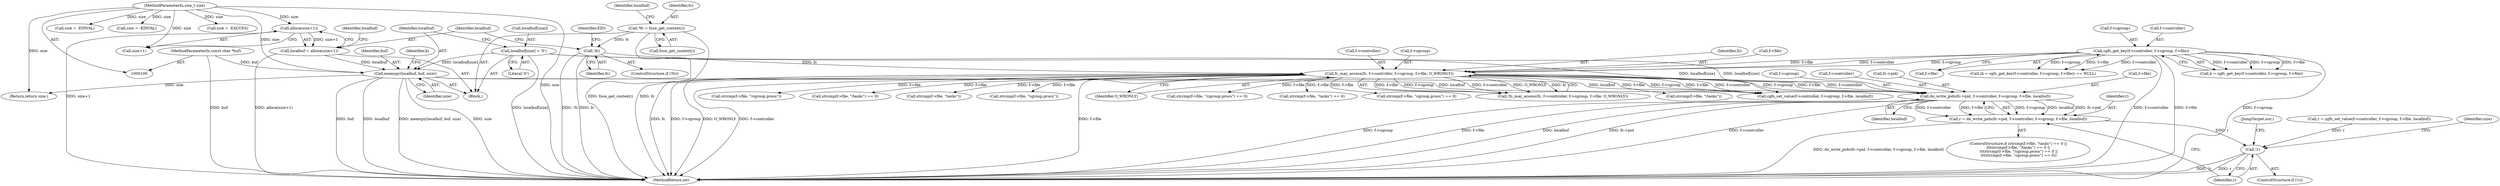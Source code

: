 digraph "0_lxcfs_8ee2a503e102b1a43ec4d83113dc275ab20a869a@pointer" {
"1000241" [label="(Call,do_write_pids(fc->pid, f->controller, f->cgroup, f->file, localbuf))"];
"1000189" [label="(Call,fc_may_access(fc, f->controller, f->cgroup, f->file, O_WRONLY))"];
"1000146" [label="(Call,!fc)"];
"1000108" [label="(Call,*fc = fuse_get_context())"];
"1000170" [label="(Call,cgfs_get_key(f->controller, f->cgroup, f->file))"];
"1000157" [label="(Call,localbuf[size] = '\0')"];
"1000162" [label="(Call,memcpy(localbuf, buf, size))"];
"1000151" [label="(Call,localbuf = alloca(size+1))"];
"1000153" [label="(Call,alloca(size+1))"];
"1000103" [label="(MethodParameterIn,size_t size)"];
"1000102" [label="(MethodParameterIn,const char *buf)"];
"1000239" [label="(Call,r = do_write_pids(fc->pid, f->controller, f->cgroup, f->file, localbuf))"];
"1000270" [label="(Call,!r)"];
"1000109" [label="(Identifier,fc)"];
"1000151" [label="(Call,localbuf = alloca(size+1))"];
"1000150" [label="(Identifier,EIO)"];
"1000226" [label="(Call,strcmp(f->file, \"/cgroup.procs\"))"];
"1000154" [label="(Call,size+1)"];
"1000162" [label="(Call,memcpy(localbuf, buf, size))"];
"1000161" [label="(Literal,'\0')"];
"1000217" [label="(Call,strcmp(f->file, \"/tasks\") == 0)"];
"1000270" [label="(Call,!r)"];
"1000251" [label="(Call,f->file)"];
"1000169" [label="(Identifier,k)"];
"1000159" [label="(Identifier,localbuf)"];
"1000191" [label="(Call,f->controller)"];
"1000210" [label="(Call,strcmp(f->file, \"tasks\"))"];
"1000233" [label="(Call,strcmp(f->file, \"cgroup.procs\"))"];
"1000177" [label="(Call,f->file)"];
"1000254" [label="(Identifier,localbuf)"];
"1000194" [label="(Call,f->cgroup)"];
"1000110" [label="(Call,fuse_get_context())"];
"1000153" [label="(Call,alloca(size+1))"];
"1000241" [label="(Call,do_write_pids(fc->pid, f->controller, f->cgroup, f->file, localbuf))"];
"1000190" [label="(Identifier,fc)"];
"1000276" [label="(JumpTarget,out:)"];
"1000102" [label="(MethodParameterIn,const char *buf)"];
"1000248" [label="(Call,f->cgroup)"];
"1000103" [label="(MethodParameterIn,size_t size)"];
"1000271" [label="(Identifier,r)"];
"1000256" [label="(Call,r = cgfs_set_value(f->controller, f->cgroup, f->file, localbuf))"];
"1000258" [label="(Call,cgfs_set_value(f->controller, f->cgroup, f->file, localbuf))"];
"1000174" [label="(Call,f->cgroup)"];
"1000281" [label="(MethodReturn,int)"];
"1000245" [label="(Call,f->controller)"];
"1000165" [label="(Identifier,size)"];
"1000273" [label="(Identifier,size)"];
"1000171" [label="(Call,f->controller)"];
"1000157" [label="(Call,localbuf[size] = '\0')"];
"1000200" [label="(Identifier,O_WRONLY)"];
"1000225" [label="(Call,strcmp(f->file, \"/cgroup.procs\") == 0)"];
"1000197" [label="(Call,f->file)"];
"1000209" [label="(Call,strcmp(f->file, \"tasks\") == 0)"];
"1000189" [label="(Call,fc_may_access(fc, f->controller, f->cgroup, f->file, O_WRONLY))"];
"1000182" [label="(Call,size = -EINVAL)"];
"1000207" [label="(ControlStructure,if (strcmp(f->file, \"tasks\") == 0 ||\n\t\t\tstrcmp(f->file, \"/tasks\") == 0 ||\n \t\t\tstrcmp(f->file, \"/cgroup.procs\") == 0 ||\n \t\t\tstrcmp(f->file, \"cgroup.procs\") == 0))"];
"1000167" [label="(Call,(k = cgfs_get_key(f->controller, f->cgroup, f->file)) == NULL)"];
"1000147" [label="(Identifier,fc)"];
"1000269" [label="(ControlStructure,if (!r))"];
"1000239" [label="(Call,r = do_write_pids(fc->pid, f->controller, f->cgroup, f->file, localbuf))"];
"1000145" [label="(ControlStructure,if (!fc))"];
"1000152" [label="(Identifier,localbuf)"];
"1000272" [label="(Call,size = -EINVAL)"];
"1000242" [label="(Call,fc->pid)"];
"1000170" [label="(Call,cgfs_get_key(f->controller, f->cgroup, f->file))"];
"1000279" [label="(Return,return size;)"];
"1000113" [label="(Identifier,localbuf)"];
"1000108" [label="(Call,*fc = fuse_get_context())"];
"1000232" [label="(Call,strcmp(f->file, \"cgroup.procs\") == 0)"];
"1000106" [label="(Block,)"];
"1000158" [label="(Call,localbuf[size])"];
"1000240" [label="(Identifier,r)"];
"1000168" [label="(Call,k = cgfs_get_key(f->controller, f->cgroup, f->file))"];
"1000202" [label="(Call,size = -EACCES)"];
"1000188" [label="(Call,!fc_may_access(fc, f->controller, f->cgroup, f->file, O_WRONLY))"];
"1000146" [label="(Call,!fc)"];
"1000163" [label="(Identifier,localbuf)"];
"1000218" [label="(Call,strcmp(f->file, \"/tasks\"))"];
"1000164" [label="(Identifier,buf)"];
"1000241" -> "1000239"  [label="AST: "];
"1000241" -> "1000254"  [label="CFG: "];
"1000242" -> "1000241"  [label="AST: "];
"1000245" -> "1000241"  [label="AST: "];
"1000248" -> "1000241"  [label="AST: "];
"1000251" -> "1000241"  [label="AST: "];
"1000254" -> "1000241"  [label="AST: "];
"1000239" -> "1000241"  [label="CFG: "];
"1000241" -> "1000281"  [label="DDG: f->cgroup"];
"1000241" -> "1000281"  [label="DDG: f->file"];
"1000241" -> "1000281"  [label="DDG: localbuf"];
"1000241" -> "1000281"  [label="DDG: fc->pid"];
"1000241" -> "1000281"  [label="DDG: f->controller"];
"1000241" -> "1000239"  [label="DDG: f->cgroup"];
"1000241" -> "1000239"  [label="DDG: localbuf"];
"1000241" -> "1000239"  [label="DDG: fc->pid"];
"1000241" -> "1000239"  [label="DDG: f->controller"];
"1000241" -> "1000239"  [label="DDG: f->file"];
"1000189" -> "1000241"  [label="DDG: f->controller"];
"1000189" -> "1000241"  [label="DDG: f->cgroup"];
"1000189" -> "1000241"  [label="DDG: f->file"];
"1000157" -> "1000241"  [label="DDG: localbuf[size]"];
"1000162" -> "1000241"  [label="DDG: localbuf"];
"1000189" -> "1000188"  [label="AST: "];
"1000189" -> "1000200"  [label="CFG: "];
"1000190" -> "1000189"  [label="AST: "];
"1000191" -> "1000189"  [label="AST: "];
"1000194" -> "1000189"  [label="AST: "];
"1000197" -> "1000189"  [label="AST: "];
"1000200" -> "1000189"  [label="AST: "];
"1000188" -> "1000189"  [label="CFG: "];
"1000189" -> "1000281"  [label="DDG: fc"];
"1000189" -> "1000281"  [label="DDG: f->cgroup"];
"1000189" -> "1000281"  [label="DDG: O_WRONLY"];
"1000189" -> "1000281"  [label="DDG: f->controller"];
"1000189" -> "1000281"  [label="DDG: f->file"];
"1000189" -> "1000188"  [label="DDG: f->file"];
"1000189" -> "1000188"  [label="DDG: f->cgroup"];
"1000189" -> "1000188"  [label="DDG: f->controller"];
"1000189" -> "1000188"  [label="DDG: O_WRONLY"];
"1000189" -> "1000188"  [label="DDG: fc"];
"1000146" -> "1000189"  [label="DDG: fc"];
"1000170" -> "1000189"  [label="DDG: f->controller"];
"1000170" -> "1000189"  [label="DDG: f->cgroup"];
"1000170" -> "1000189"  [label="DDG: f->file"];
"1000189" -> "1000209"  [label="DDG: f->file"];
"1000189" -> "1000210"  [label="DDG: f->file"];
"1000189" -> "1000217"  [label="DDG: f->file"];
"1000189" -> "1000218"  [label="DDG: f->file"];
"1000189" -> "1000225"  [label="DDG: f->file"];
"1000189" -> "1000226"  [label="DDG: f->file"];
"1000189" -> "1000232"  [label="DDG: f->file"];
"1000189" -> "1000233"  [label="DDG: f->file"];
"1000189" -> "1000258"  [label="DDG: f->controller"];
"1000189" -> "1000258"  [label="DDG: f->cgroup"];
"1000189" -> "1000258"  [label="DDG: f->file"];
"1000146" -> "1000145"  [label="AST: "];
"1000146" -> "1000147"  [label="CFG: "];
"1000147" -> "1000146"  [label="AST: "];
"1000150" -> "1000146"  [label="CFG: "];
"1000152" -> "1000146"  [label="CFG: "];
"1000146" -> "1000281"  [label="DDG: !fc"];
"1000146" -> "1000281"  [label="DDG: fc"];
"1000108" -> "1000146"  [label="DDG: fc"];
"1000108" -> "1000106"  [label="AST: "];
"1000108" -> "1000110"  [label="CFG: "];
"1000109" -> "1000108"  [label="AST: "];
"1000110" -> "1000108"  [label="AST: "];
"1000113" -> "1000108"  [label="CFG: "];
"1000108" -> "1000281"  [label="DDG: fuse_get_context()"];
"1000108" -> "1000281"  [label="DDG: fc"];
"1000170" -> "1000168"  [label="AST: "];
"1000170" -> "1000177"  [label="CFG: "];
"1000171" -> "1000170"  [label="AST: "];
"1000174" -> "1000170"  [label="AST: "];
"1000177" -> "1000170"  [label="AST: "];
"1000168" -> "1000170"  [label="CFG: "];
"1000170" -> "1000281"  [label="DDG: f->controller"];
"1000170" -> "1000281"  [label="DDG: f->file"];
"1000170" -> "1000281"  [label="DDG: f->cgroup"];
"1000170" -> "1000167"  [label="DDG: f->controller"];
"1000170" -> "1000167"  [label="DDG: f->cgroup"];
"1000170" -> "1000167"  [label="DDG: f->file"];
"1000170" -> "1000168"  [label="DDG: f->controller"];
"1000170" -> "1000168"  [label="DDG: f->cgroup"];
"1000170" -> "1000168"  [label="DDG: f->file"];
"1000157" -> "1000106"  [label="AST: "];
"1000157" -> "1000161"  [label="CFG: "];
"1000158" -> "1000157"  [label="AST: "];
"1000161" -> "1000157"  [label="AST: "];
"1000163" -> "1000157"  [label="CFG: "];
"1000157" -> "1000281"  [label="DDG: localbuf[size]"];
"1000157" -> "1000162"  [label="DDG: localbuf[size]"];
"1000157" -> "1000258"  [label="DDG: localbuf[size]"];
"1000162" -> "1000106"  [label="AST: "];
"1000162" -> "1000165"  [label="CFG: "];
"1000163" -> "1000162"  [label="AST: "];
"1000164" -> "1000162"  [label="AST: "];
"1000165" -> "1000162"  [label="AST: "];
"1000169" -> "1000162"  [label="CFG: "];
"1000162" -> "1000281"  [label="DDG: buf"];
"1000162" -> "1000281"  [label="DDG: localbuf"];
"1000162" -> "1000281"  [label="DDG: memcpy(localbuf, buf, size)"];
"1000162" -> "1000281"  [label="DDG: size"];
"1000151" -> "1000162"  [label="DDG: localbuf"];
"1000102" -> "1000162"  [label="DDG: buf"];
"1000103" -> "1000162"  [label="DDG: size"];
"1000162" -> "1000258"  [label="DDG: localbuf"];
"1000162" -> "1000279"  [label="DDG: size"];
"1000151" -> "1000106"  [label="AST: "];
"1000151" -> "1000153"  [label="CFG: "];
"1000152" -> "1000151"  [label="AST: "];
"1000153" -> "1000151"  [label="AST: "];
"1000159" -> "1000151"  [label="CFG: "];
"1000151" -> "1000281"  [label="DDG: alloca(size+1)"];
"1000153" -> "1000151"  [label="DDG: size+1"];
"1000153" -> "1000154"  [label="CFG: "];
"1000154" -> "1000153"  [label="AST: "];
"1000153" -> "1000281"  [label="DDG: size+1"];
"1000103" -> "1000153"  [label="DDG: size"];
"1000103" -> "1000100"  [label="AST: "];
"1000103" -> "1000281"  [label="DDG: size"];
"1000103" -> "1000154"  [label="DDG: size"];
"1000103" -> "1000182"  [label="DDG: size"];
"1000103" -> "1000202"  [label="DDG: size"];
"1000103" -> "1000272"  [label="DDG: size"];
"1000103" -> "1000279"  [label="DDG: size"];
"1000102" -> "1000100"  [label="AST: "];
"1000102" -> "1000281"  [label="DDG: buf"];
"1000239" -> "1000207"  [label="AST: "];
"1000240" -> "1000239"  [label="AST: "];
"1000271" -> "1000239"  [label="CFG: "];
"1000239" -> "1000281"  [label="DDG: do_write_pids(fc->pid, f->controller, f->cgroup, f->file, localbuf)"];
"1000239" -> "1000270"  [label="DDG: r"];
"1000270" -> "1000269"  [label="AST: "];
"1000270" -> "1000271"  [label="CFG: "];
"1000271" -> "1000270"  [label="AST: "];
"1000273" -> "1000270"  [label="CFG: "];
"1000276" -> "1000270"  [label="CFG: "];
"1000270" -> "1000281"  [label="DDG: !r"];
"1000270" -> "1000281"  [label="DDG: r"];
"1000256" -> "1000270"  [label="DDG: r"];
}
